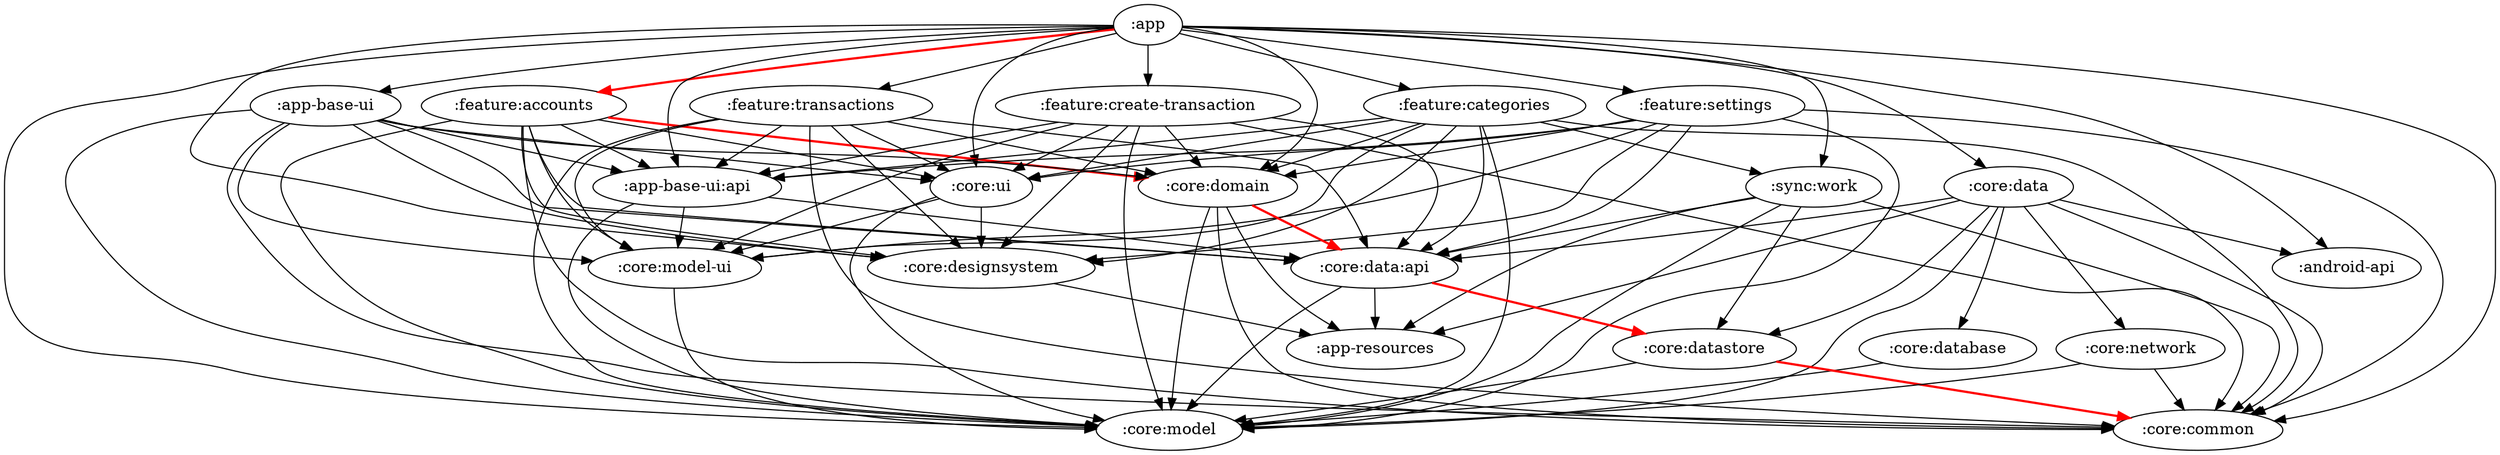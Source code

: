 digraph G {
    ":app" -> ":feature:accounts" [color = red style = bold]
    ":app" -> ":feature:transactions"
    ":app" -> ":feature:categories"
    ":app" -> ":feature:settings"
    ":app" -> ":feature:create-transaction"
    ":app" -> ":android-api"
    ":app" -> ":app-base-ui"
    ":app" -> ":app-base-ui:api"
    ":app" -> ":core:common"
    ":app" -> ":core:data"
    ":app" -> ":core:model"
    ":app" -> ":core:designsystem"
    ":app" -> ":core:ui"
    ":app" -> ":core:domain"
    ":app" -> ":sync:work"
    ":feature:accounts" -> ":core:model"
    ":feature:accounts" -> ":core:model-ui"
    ":feature:accounts" -> ":core:ui"
    ":feature:accounts" -> ":core:designsystem"
    ":feature:accounts" -> ":core:data:api"
    ":feature:accounts" -> ":core:common"
    ":feature:accounts" -> ":core:domain" [color = red style = bold]
    ":feature:accounts" -> ":app-base-ui:api"
    ":feature:transactions" -> ":core:model"
    ":feature:transactions" -> ":core:model-ui"
    ":feature:transactions" -> ":core:ui"
    ":feature:transactions" -> ":core:designsystem"
    ":feature:transactions" -> ":core:data:api"
    ":feature:transactions" -> ":core:common"
    ":feature:transactions" -> ":core:domain"
    ":feature:transactions" -> ":app-base-ui:api"
    ":feature:categories" -> ":core:model"
    ":feature:categories" -> ":core:model-ui"
    ":feature:categories" -> ":core:ui"
    ":feature:categories" -> ":core:designsystem"
    ":feature:categories" -> ":core:data:api"
    ":feature:categories" -> ":core:common"
    ":feature:categories" -> ":core:domain"
    ":feature:categories" -> ":app-base-ui:api"
    ":feature:categories" -> ":sync:work"
    ":feature:settings" -> ":core:model"
    ":feature:settings" -> ":core:model-ui"
    ":feature:settings" -> ":core:ui"
    ":feature:settings" -> ":core:designsystem"
    ":feature:settings" -> ":core:data:api"
    ":feature:settings" -> ":core:common"
    ":feature:settings" -> ":core:domain"
    ":feature:settings" -> ":app-base-ui:api"
    ":feature:create-transaction" -> ":core:model"
    ":feature:create-transaction" -> ":core:model-ui"
    ":feature:create-transaction" -> ":core:ui"
    ":feature:create-transaction" -> ":core:designsystem"
    ":feature:create-transaction" -> ":core:data:api"
    ":feature:create-transaction" -> ":core:common"
    ":feature:create-transaction" -> ":core:domain"
    ":feature:create-transaction" -> ":app-base-ui:api"
    ":app-base-ui" -> ":app-base-ui:api"
    ":app-base-ui" -> ":core:data:api"
    ":app-base-ui" -> ":core:domain"
    ":app-base-ui" -> ":core:common"
    ":app-base-ui" -> ":core:ui"
    ":app-base-ui" -> ":core:model"
    ":app-base-ui" -> ":core:model-ui"
    ":app-base-ui" -> ":core:designsystem"
    ":app-base-ui:api" -> ":core:data:api"
    ":app-base-ui:api" -> ":core:model"
    ":app-base-ui:api" -> ":core:model-ui"
    ":core:data" -> ":core:data:api"
    ":core:data" -> ":app-resources"
    ":core:data" -> ":core:common"
    ":core:data" -> ":core:database"
    ":core:data" -> ":core:datastore"
    ":core:data" -> ":core:model"
    ":core:data" -> ":core:network"
    ":core:data" -> ":android-api"
    ":core:designsystem" -> ":app-resources"
    ":core:ui" -> ":core:designsystem"
    ":core:ui" -> ":core:model"
    ":core:ui" -> ":core:model-ui"
    ":core:domain" -> ":core:data:api" [color = red style = bold]
    ":core:domain" -> ":core:common"
    ":core:domain" -> ":core:model"
    ":core:domain" -> ":app-resources"
    ":sync:work" -> ":app-resources"
    ":sync:work" -> ":core:common"
    ":sync:work" -> ":core:datastore"
    ":sync:work" -> ":core:model"
    ":sync:work" -> ":core:data:api"
    ":core:model-ui" -> ":core:model"
    ":core:data:api" -> ":core:model"
    ":core:data:api" -> ":app-resources"
    ":core:data:api" -> ":core:datastore" [color = red style = bold]
    ":core:datastore" -> ":core:common" [color = red style = bold]
    ":core:datastore" -> ":core:model"
    ":core:database" -> ":core:model"
    ":core:network" -> ":core:common"
    ":core:network" -> ":core:model"
}